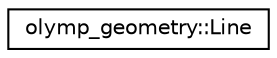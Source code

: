 digraph "Иерархия классов. Графический вид."
{
 // LATEX_PDF_SIZE
  edge [fontname="Helvetica",fontsize="10",labelfontname="Helvetica",labelfontsize="10"];
  node [fontname="Helvetica",fontsize="10",shape=record];
  rankdir="LR";
  Node0 [label="olymp_geometry::Line",height=0.2,width=0.4,color="black", fillcolor="white", style="filled",URL="$classolymp__geometry_1_1_line.html",tooltip=" "];
}
